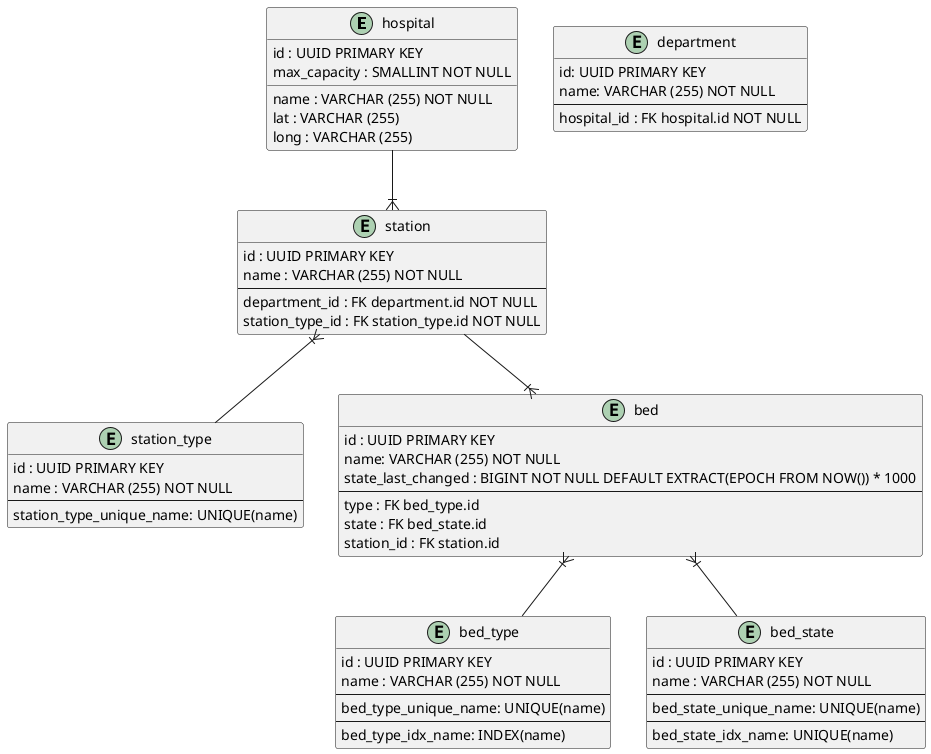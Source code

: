 @startuml
entity hospital {
    id : UUID PRIMARY KEY
    name : VARCHAR (255) NOT NULL
    max_capacity : SMALLINT NOT NULL
    lat : VARCHAR (255)
    long : VARCHAR (255)
}


entity department {
    id: UUID PRIMARY KEY
    name: VARCHAR (255) NOT NULL
    --
    hospital_id : FK hospital.id NOT NULL
}

entity station {
    id : UUID PRIMARY KEY
    name : VARCHAR (255) NOT NULL
    --
    department_id : FK department.id NOT NULL
    station_type_id : FK station_type.id NOT NULL
}

entity station_type {
    id : UUID PRIMARY KEY
    name : VARCHAR (255) NOT NULL
    --
    station_type_unique_name: UNIQUE(name)
}

entity bed {
    id : UUID PRIMARY KEY
    name: VARCHAR (255) NOT NULL
    state_last_changed : BIGINT NOT NULL DEFAULT EXTRACT(EPOCH FROM NOW()) * 1000
    --
    type : FK bed_type.id
    state : FK bed_state.id
    station_id : FK station.id
}

entity bed_type {
    id : UUID PRIMARY KEY
    name : VARCHAR (255) NOT NULL
    --
    bed_type_unique_name: UNIQUE(name)
    --
    bed_type_idx_name: INDEX(name)
}

entity bed_state {
    id : UUID PRIMARY KEY
    name : VARCHAR (255) NOT NULL
    --
    bed_state_unique_name: UNIQUE(name)
    --
    bed_state_idx_name: UNIQUE(name)
}

hospital --|{ station
station }|-- station_type
station --|{ bed
bed }|-- bed_type
bed }|-- bed_state
@enduml